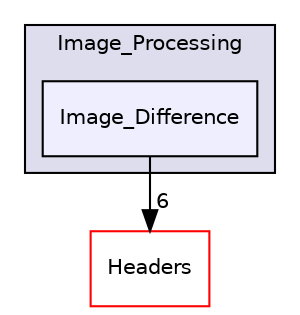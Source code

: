 digraph "Image_Difference" {
  compound=true
  node [ fontsize="10", fontname="Helvetica"];
  edge [ labelfontsize="10", labelfontname="Helvetica"];
  subgraph clusterdir_5bb2369b5f7fa649cc93423e9de5b920 {
    graph [ bgcolor="#ddddee", pencolor="black", label="Image_Processing" fontname="Helvetica", fontsize="10", URL="dir_5bb2369b5f7fa649cc93423e9de5b920.html"]
  dir_566f569d5d894e2245f3a8e0dcce211d [shape=box, label="Image_Difference", style="filled", fillcolor="#eeeeff", pencolor="black", URL="dir_566f569d5d894e2245f3a8e0dcce211d.html"];
  }
  dir_3ed09e8ce6640af79318ee4a8db1ede0 [shape=box label="Headers" fillcolor="white" style="filled" color="red" URL="dir_3ed09e8ce6640af79318ee4a8db1ede0.html"];
  dir_566f569d5d894e2245f3a8e0dcce211d->dir_3ed09e8ce6640af79318ee4a8db1ede0 [headlabel="6", labeldistance=1.5 headhref="dir_000039_000008.html"];
}

